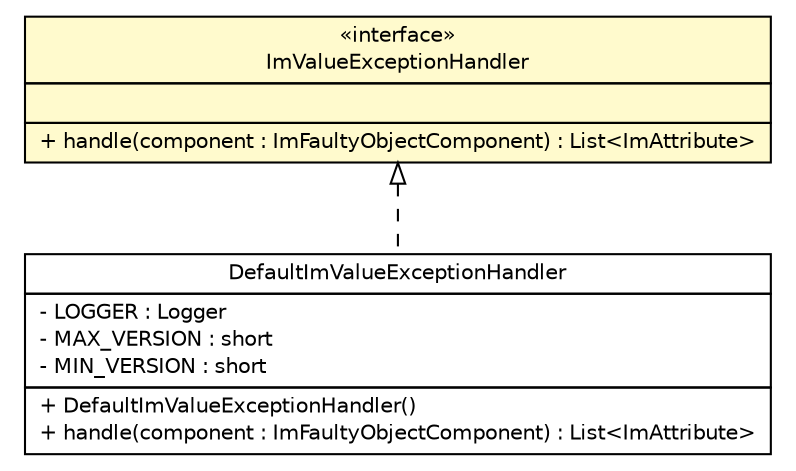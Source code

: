#!/usr/local/bin/dot
#
# Class diagram 
# Generated by UMLGraph version R5_6 (http://www.umlgraph.org/)
#

digraph G {
	edge [fontname="Helvetica",fontsize=10,labelfontname="Helvetica",labelfontsize=10];
	node [fontname="Helvetica",fontsize=10,shape=plaintext];
	nodesep=0.25;
	ranksep=0.5;
	// de.hsbremen.tc.tnc.im.evaluate.ImValueExceptionHandler
	c4242 [label=<<table title="de.hsbremen.tc.tnc.im.evaluate.ImValueExceptionHandler" border="0" cellborder="1" cellspacing="0" cellpadding="2" port="p" bgcolor="lemonChiffon" href="./ImValueExceptionHandler.html">
		<tr><td><table border="0" cellspacing="0" cellpadding="1">
<tr><td align="center" balign="center"> &#171;interface&#187; </td></tr>
<tr><td align="center" balign="center"> ImValueExceptionHandler </td></tr>
		</table></td></tr>
		<tr><td><table border="0" cellspacing="0" cellpadding="1">
<tr><td align="left" balign="left">  </td></tr>
		</table></td></tr>
		<tr><td><table border="0" cellspacing="0" cellpadding="1">
<tr><td align="left" balign="left"> + handle(component : ImFaultyObjectComponent) : List&lt;ImAttribute&gt; </td></tr>
		</table></td></tr>
		</table>>, URL="./ImValueExceptionHandler.html", fontname="Helvetica", fontcolor="black", fontsize=10.0];
	// de.hsbremen.tc.tnc.im.evaluate.simple.DefaultImValueExceptionHandler
	c4259 [label=<<table title="de.hsbremen.tc.tnc.im.evaluate.simple.DefaultImValueExceptionHandler" border="0" cellborder="1" cellspacing="0" cellpadding="2" port="p" href="./simple/DefaultImValueExceptionHandler.html">
		<tr><td><table border="0" cellspacing="0" cellpadding="1">
<tr><td align="center" balign="center"> DefaultImValueExceptionHandler </td></tr>
		</table></td></tr>
		<tr><td><table border="0" cellspacing="0" cellpadding="1">
<tr><td align="left" balign="left"> - LOGGER : Logger </td></tr>
<tr><td align="left" balign="left"> - MAX_VERSION : short </td></tr>
<tr><td align="left" balign="left"> - MIN_VERSION : short </td></tr>
		</table></td></tr>
		<tr><td><table border="0" cellspacing="0" cellpadding="1">
<tr><td align="left" balign="left"> + DefaultImValueExceptionHandler() </td></tr>
<tr><td align="left" balign="left"> + handle(component : ImFaultyObjectComponent) : List&lt;ImAttribute&gt; </td></tr>
		</table></td></tr>
		</table>>, URL="./simple/DefaultImValueExceptionHandler.html", fontname="Helvetica", fontcolor="black", fontsize=10.0];
	//de.hsbremen.tc.tnc.im.evaluate.simple.DefaultImValueExceptionHandler implements de.hsbremen.tc.tnc.im.evaluate.ImValueExceptionHandler
	c4242:p -> c4259:p [dir=back,arrowtail=empty,style=dashed];
}

